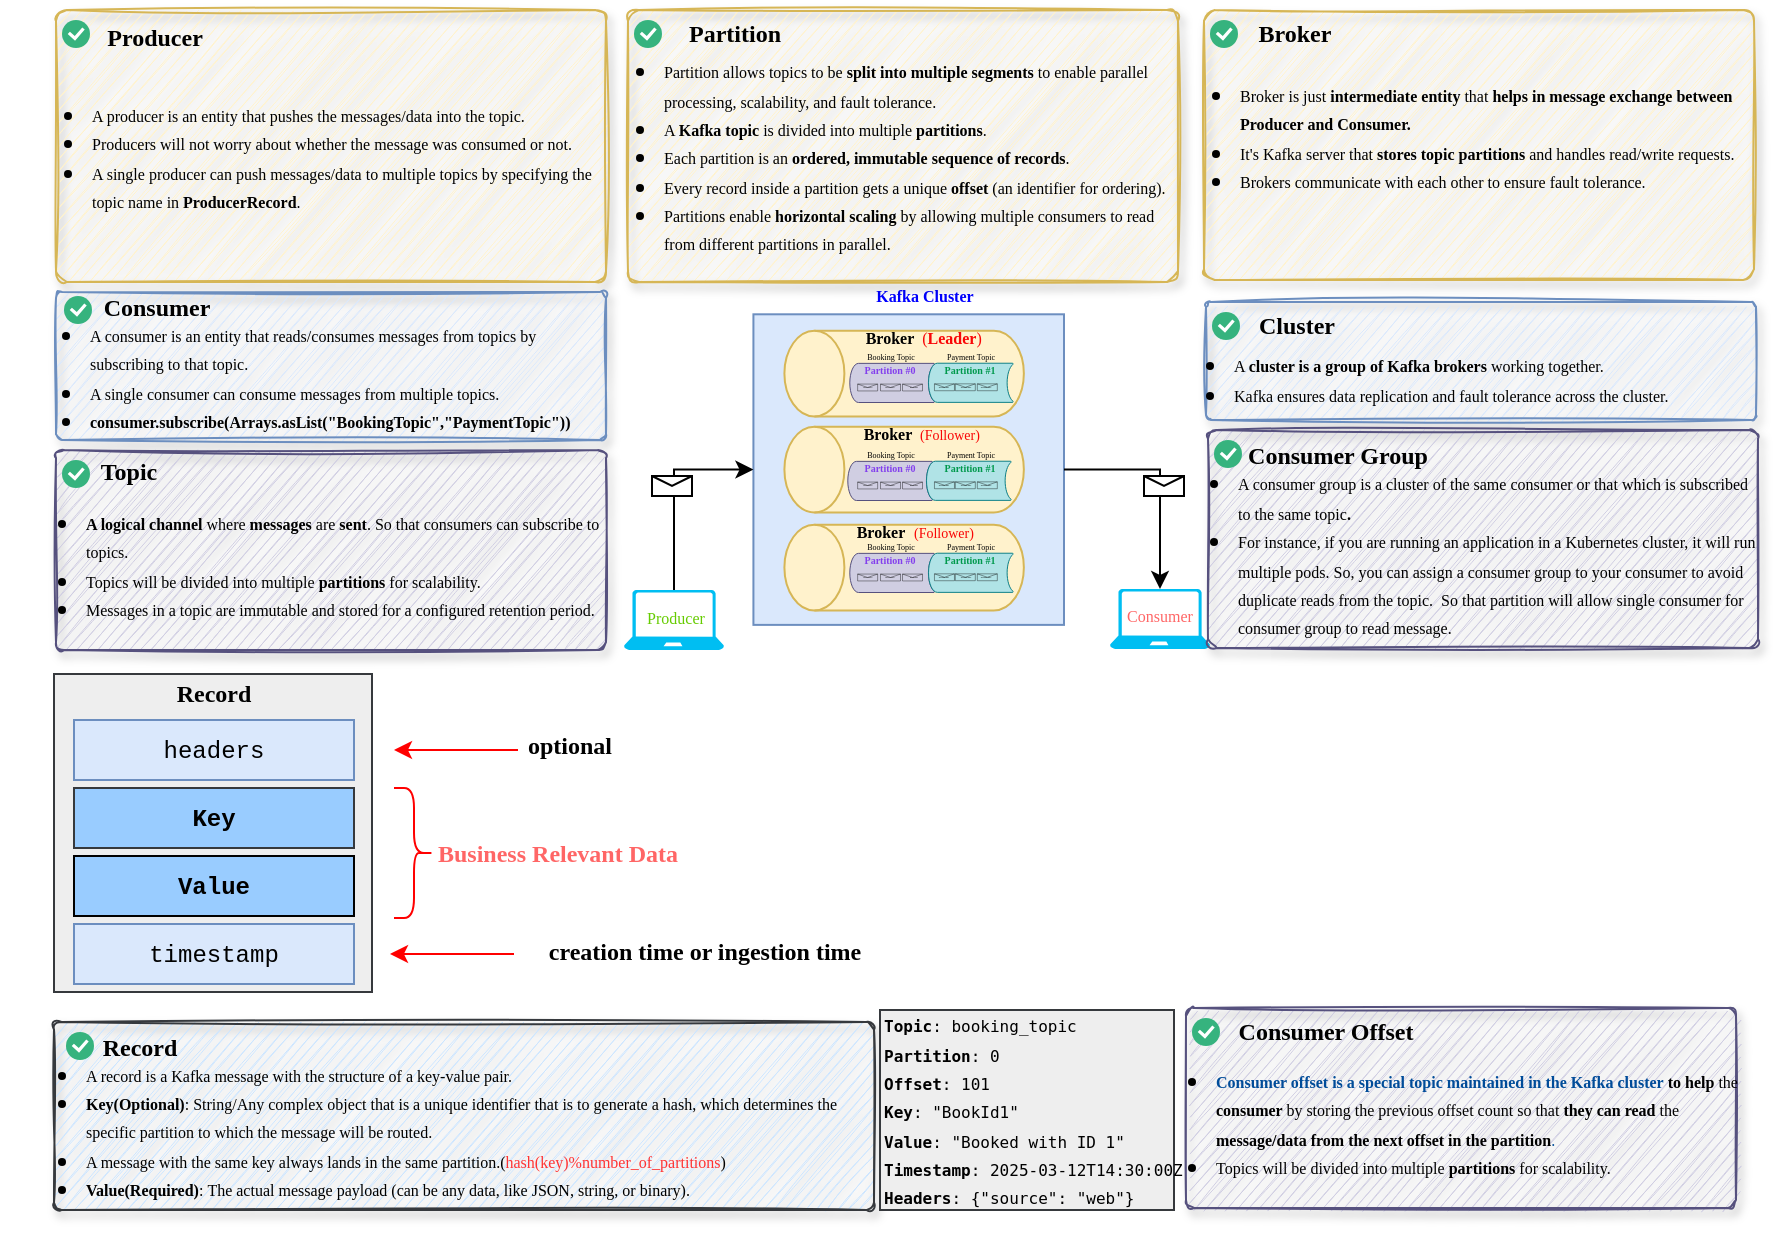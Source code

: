 <mxfile version="26.1.0">
  <diagram name="Page-1" id="dkbhbpahSpV_1VONTGZ5">
    <mxGraphModel dx="2585" dy="1015" grid="1" gridSize="10" guides="1" tooltips="1" connect="1" arrows="1" fold="1" page="1" pageScale="1" pageWidth="850" pageHeight="1100" math="0" shadow="0">
      <root>
        <mxCell id="0" />
        <mxCell id="1" parent="0" />
        <mxCell id="pHoPj_1X2IQjKwYX7QEu-36" value="" style="whiteSpace=wrap;html=1;aspect=fixed;fillColor=#dae8fc;strokeColor=#6c8ebf;" parent="1" vertex="1">
          <mxGeometry x="-450.29" y="202.15" width="155.29" height="155.29" as="geometry" />
        </mxCell>
        <mxCell id="pHoPj_1X2IQjKwYX7QEu-30" value="" style="shape=cylinder3;whiteSpace=wrap;html=1;boundedLbl=1;backgroundOutline=1;size=15;rotation=-90;fillColor=#fff2cc;strokeColor=#d6b656;" parent="1" vertex="1">
          <mxGeometry x="-396.37" y="219.93" width="42.87" height="119.73" as="geometry" />
        </mxCell>
        <mxCell id="pHoPj_1X2IQjKwYX7QEu-265" style="edgeStyle=orthogonalEdgeStyle;rounded=0;orthogonalLoop=1;jettySize=auto;html=1;exitX=0.5;exitY=0;exitDx=0;exitDy=0;exitPerimeter=0;entryX=0;entryY=0.5;entryDx=0;entryDy=0;" parent="1" source="pHoPj_1X2IQjKwYX7QEu-4" target="pHoPj_1X2IQjKwYX7QEu-36" edge="1">
          <mxGeometry relative="1" as="geometry" />
        </mxCell>
        <mxCell id="pHoPj_1X2IQjKwYX7QEu-4" value="" style="verticalLabelPosition=bottom;html=1;verticalAlign=top;align=center;strokeColor=none;fillColor=#00BEF2;shape=mxgraph.azure.laptop;pointerEvents=1;" parent="1" vertex="1">
          <mxGeometry x="-515" y="340" width="50" height="30" as="geometry" />
        </mxCell>
        <mxCell id="pHoPj_1X2IQjKwYX7QEu-5" value="" style="verticalLabelPosition=bottom;html=1;verticalAlign=top;align=center;strokeColor=none;fillColor=#00BEF2;shape=mxgraph.azure.laptop;pointerEvents=1;" parent="1" vertex="1">
          <mxGeometry x="-272" y="339.5" width="50" height="30" as="geometry" />
        </mxCell>
        <mxCell id="pHoPj_1X2IQjKwYX7QEu-7" style="edgeStyle=orthogonalEdgeStyle;rounded=0;orthogonalLoop=1;jettySize=auto;html=1;entryX=0.5;entryY=0;entryDx=0;entryDy=0;entryPerimeter=0;exitX=1;exitY=0.5;exitDx=0;exitDy=0;" parent="1" source="pHoPj_1X2IQjKwYX7QEu-36" target="pHoPj_1X2IQjKwYX7QEu-5" edge="1">
          <mxGeometry relative="1" as="geometry">
            <mxPoint x="-280" y="281" as="sourcePoint" />
          </mxGeometry>
        </mxCell>
        <mxCell id="pHoPj_1X2IQjKwYX7QEu-11" value="" style="shape=message;html=1;html=1;outlineConnect=0;labelPosition=center;verticalLabelPosition=bottom;align=center;verticalAlign=top;" parent="1" vertex="1">
          <mxGeometry x="-501" y="283" width="20" height="10" as="geometry" />
        </mxCell>
        <mxCell id="pHoPj_1X2IQjKwYX7QEu-14" value="" style="shape=message;html=1;html=1;outlineConnect=0;labelPosition=center;verticalLabelPosition=bottom;align=center;verticalAlign=top;" parent="1" vertex="1">
          <mxGeometry x="-255" y="283" width="20" height="10" as="geometry" />
        </mxCell>
        <mxCell id="pHoPj_1X2IQjKwYX7QEu-15" value="&lt;font style=&quot;color: rgb(0, 0, 255);&quot; face=&quot;Lucida Console&quot;&gt;&lt;b style=&quot;&quot;&gt;Kafka Cluster&lt;/b&gt;&lt;/font&gt;" style="text;html=1;align=center;verticalAlign=middle;whiteSpace=wrap;rounded=0;fontSize=8;" parent="1" vertex="1">
          <mxGeometry x="-409" y="177.93" width="89" height="30" as="geometry" />
        </mxCell>
        <mxCell id="pHoPj_1X2IQjKwYX7QEu-16" value="&lt;font face=&quot;Lucida Console&quot; style=&quot;font-size: 8px; color: rgb(102, 204, 0);&quot;&gt;Producer&lt;/font&gt;" style="text;html=1;align=center;verticalAlign=middle;whiteSpace=wrap;rounded=0;fontColor=#0000CC;" parent="1" vertex="1">
          <mxGeometry x="-509" y="343" width="40" height="20" as="geometry" />
        </mxCell>
        <mxCell id="pHoPj_1X2IQjKwYX7QEu-17" value="&lt;font face=&quot;Lucida Console&quot; style=&quot;font-size: 8px; color: rgb(255, 102, 102);&quot;&gt;Consumer&lt;/font&gt;" style="text;html=1;align=center;verticalAlign=middle;whiteSpace=wrap;rounded=0;fontColor=#0000CC;" parent="1" vertex="1">
          <mxGeometry x="-267" y="341.5" width="40" height="20" as="geometry" />
        </mxCell>
        <mxCell id="pHoPj_1X2IQjKwYX7QEu-18" value="" style="rounded=1;fillColor=#fff2cc;strokeColor=#d6b656;shadow=1;html=1;arcSize=4;sketch=1;hachureGap=4;pointerEvents=0;fontFamily=Architects Daughter;fontSource=https%3A%2F%2Ffonts.googleapis.com%2Fcss%3Ffamily%3DArchitects%2BDaughter;fontSize=20;align=left;" parent="1" vertex="1">
          <mxGeometry x="-225" y="50" width="275" height="135" as="geometry" />
        </mxCell>
        <mxCell id="pHoPj_1X2IQjKwYX7QEu-19" value="" style="html=1;shadow=0;dashed=0;shape=mxgraph.atlassian.checkbox;fillColor=#36B37E;strokeColor=none;html=1;fontSize=14;fontStyle=0;labelPosition=right;align=left;spacingLeft=20;sketch=0;hachureGap=4;pointerEvents=0;fontFamily=Architects Daughter;fontSource=https%3A%2F%2Ffonts.googleapis.com%2Fcss%3Ffamily%3DArchitects%2BDaughter;" parent="pHoPj_1X2IQjKwYX7QEu-18" vertex="1">
          <mxGeometry width="14" height="14" relative="1" as="geometry">
            <mxPoint x="3" y="5" as="offset" />
          </mxGeometry>
        </mxCell>
        <mxCell id="pHoPj_1X2IQjKwYX7QEu-24" value="&lt;font face=&quot;Lucida Console&quot;&gt;&lt;b&gt;Broker&lt;/b&gt;&lt;/font&gt;" style="text;html=1;align=center;verticalAlign=middle;whiteSpace=wrap;rounded=0;" parent="pHoPj_1X2IQjKwYX7QEu-18" vertex="1">
          <mxGeometry x="24.364" y="4.9" width="43.078" height="14.875" as="geometry" />
        </mxCell>
        <mxCell id="pHoPj_1X2IQjKwYX7QEu-25" value="&lt;ul&gt;&lt;li&gt;&lt;font face=&quot;Comic Sans MS&quot; style=&quot;font-size: 8px;&quot;&gt;Broker is just &lt;b&gt;intermediate entity&lt;/b&gt; that &lt;b&gt;helps in message exchange between Producer and Consumer.&lt;/b&gt;&lt;/font&gt;&lt;/li&gt;&lt;li&gt;&lt;font face=&quot;Comic Sans MS&quot; style=&quot;font-size: 8px;&quot;&gt;It&#39;s Kafka server that&lt;b&gt; &lt;/b&gt;&lt;strong style=&quot;font-weight: bold;&quot; data-end=&quot;2049&quot; data-start=&quot;2022&quot;&gt;stores topic partitions&lt;/strong&gt; and handles read/write requests.&lt;/font&gt;&lt;/li&gt;&lt;li&gt;&lt;font face=&quot;Comic Sans MS&quot; style=&quot;font-size: 8px;&quot;&gt;Brokers communicate with each other to ensure fault tolerance.&lt;/font&gt;&lt;/li&gt;&lt;/ul&gt;" style="text;html=1;align=left;verticalAlign=middle;whiteSpace=wrap;rounded=0;" parent="pHoPj_1X2IQjKwYX7QEu-18" vertex="1">
          <mxGeometry x="-24.5" y="9.675" width="296.5" height="107.325" as="geometry" />
        </mxCell>
        <mxCell id="pHoPj_1X2IQjKwYX7QEu-31" value="&lt;b&gt;&lt;font style=&quot;font-size: 8px;&quot; face=&quot;Lucida Console&quot;&gt;Broker&lt;/font&gt;&lt;/b&gt;" style="text;html=1;align=center;verticalAlign=middle;whiteSpace=wrap;rounded=0;" parent="1" vertex="1">
          <mxGeometry x="-407.65" y="253" width="50" height="15" as="geometry" />
        </mxCell>
        <mxCell id="pHoPj_1X2IQjKwYX7QEu-32" value="" style="shape=cylinder3;whiteSpace=wrap;html=1;boundedLbl=1;backgroundOutline=1;size=15;rotation=-90;fillColor=#fff2cc;strokeColor=#d6b656;" parent="1" vertex="1">
          <mxGeometry x="-396.37" y="171.93" width="42.87" height="119.73" as="geometry" />
        </mxCell>
        <mxCell id="pHoPj_1X2IQjKwYX7QEu-33" value="&lt;b&gt;&lt;font style=&quot;font-size: 8px;&quot; face=&quot;Lucida Console&quot;&gt;Broker&lt;/font&gt;&lt;/b&gt;" style="text;html=1;align=center;verticalAlign=middle;whiteSpace=wrap;rounded=0;" parent="1" vertex="1">
          <mxGeometry x="-397" y="205.43" width="30" height="15" as="geometry" />
        </mxCell>
        <mxCell id="pHoPj_1X2IQjKwYX7QEu-34" value="" style="shape=cylinder3;whiteSpace=wrap;html=1;boundedLbl=1;backgroundOutline=1;size=15;rotation=-90;fillColor=#fff2cc;strokeColor=#d6b656;" parent="1" vertex="1">
          <mxGeometry x="-396.37" y="268.93" width="42.87" height="119.73" as="geometry" />
        </mxCell>
        <mxCell id="pHoPj_1X2IQjKwYX7QEu-35" value="&lt;b&gt;&lt;font style=&quot;font-size: 8px;&quot; face=&quot;Lucida Console&quot;&gt;Broker&lt;/font&gt;&lt;/b&gt;" style="text;html=1;align=center;verticalAlign=middle;whiteSpace=wrap;rounded=0;" parent="1" vertex="1">
          <mxGeometry x="-410" y="303" width="47" height="14" as="geometry" />
        </mxCell>
        <mxCell id="pHoPj_1X2IQjKwYX7QEu-37" value="" style="rounded=1;fillColor=#dae8fc;strokeColor=#6c8ebf;shadow=1;html=1;arcSize=4;sketch=1;hachureGap=4;pointerEvents=0;fontFamily=Architects Daughter;fontSource=https%3A%2F%2Ffonts.googleapis.com%2Fcss%3Ffamily%3DArchitects%2BDaughter;fontSize=20;align=left;" parent="1" vertex="1">
          <mxGeometry x="-224" y="196" width="275" height="59" as="geometry" />
        </mxCell>
        <mxCell id="pHoPj_1X2IQjKwYX7QEu-38" value="" style="html=1;shadow=0;dashed=0;shape=mxgraph.atlassian.checkbox;fillColor=#36B37E;strokeColor=none;html=1;fontSize=14;fontStyle=0;labelPosition=right;align=left;spacingLeft=20;sketch=0;hachureGap=4;pointerEvents=0;fontFamily=Architects Daughter;fontSource=https%3A%2F%2Ffonts.googleapis.com%2Fcss%3Ffamily%3DArchitects%2BDaughter;" parent="pHoPj_1X2IQjKwYX7QEu-37" vertex="1">
          <mxGeometry width="14" height="14" relative="1" as="geometry">
            <mxPoint x="3" y="5" as="offset" />
          </mxGeometry>
        </mxCell>
        <mxCell id="pHoPj_1X2IQjKwYX7QEu-39" value="&lt;font face=&quot;Lucida Console&quot;&gt;&lt;b&gt;Cluster&lt;/b&gt;&lt;/font&gt;" style="text;html=1;align=center;verticalAlign=middle;whiteSpace=wrap;rounded=0;" parent="pHoPj_1X2IQjKwYX7QEu-37" vertex="1">
          <mxGeometry x="27.292" y="9.117" width="36.506" height="6.556" as="geometry" />
        </mxCell>
        <mxCell id="pHoPj_1X2IQjKwYX7QEu-40" value="&lt;ul&gt;&lt;li&gt;&lt;span style=&quot;font-size: 8px; font-family: &amp;quot;Comic Sans MS&amp;quot;; background-color: transparent; color: light-dark(rgb(0, 0, 0), rgb(255, 255, 255));&quot;&gt;A &lt;b&gt;cluster is a group of Kafka brokers&lt;/b&gt; working together.&lt;/span&gt;&lt;/li&gt;&lt;li&gt;&lt;span style=&quot;font-size: 8px; font-family: &amp;quot;Comic Sans MS&amp;quot;; background-color: transparent; color: light-dark(rgb(0, 0, 0), rgb(255, 255, 255));&quot;&gt;Kafka ensures data replication and fault tolerance across the cluster.&lt;/span&gt;&lt;/li&gt;&lt;/ul&gt;" style="text;html=1;align=left;verticalAlign=middle;whiteSpace=wrap;rounded=0;" parent="pHoPj_1X2IQjKwYX7QEu-37" vertex="1">
          <mxGeometry x="-27.966" y="25.286" width="302.966" height="25.286" as="geometry" />
        </mxCell>
        <mxCell id="pHoPj_1X2IQjKwYX7QEu-45" value="&lt;font style=&quot;color: light-dark(rgb(249, 6, 6), rgb(237, 237, 237)); font-size: 7px;&quot; face=&quot;Comic Sans MS&quot;&gt;(Follower)&lt;/font&gt;" style="text;html=1;align=center;verticalAlign=middle;whiteSpace=wrap;rounded=0;" parent="1" vertex="1">
          <mxGeometry x="-377" y="256" width="50" height="10" as="geometry" />
        </mxCell>
        <mxCell id="pHoPj_1X2IQjKwYX7QEu-46" value="&lt;font style=&quot;color: light-dark(rgb(249, 6, 6), rgb(237, 237, 237)); font-size: 7px;&quot; face=&quot;Comic Sans MS&quot;&gt;(Follower)&lt;/font&gt;" style="text;html=1;align=center;verticalAlign=middle;whiteSpace=wrap;rounded=0;" parent="1" vertex="1">
          <mxGeometry x="-380" y="305" width="50" height="10" as="geometry" />
        </mxCell>
        <mxCell id="pHoPj_1X2IQjKwYX7QEu-47" value="&lt;font style=&quot;font-size: 8px; color: light-dark(rgb(249, 6, 6), rgb(237, 237, 237));&quot; face=&quot;Comic Sans MS&quot;&gt;(&lt;b&gt;Leader&lt;/b&gt;)&lt;/font&gt;" style="text;html=1;align=center;verticalAlign=middle;whiteSpace=wrap;rounded=0;" parent="1" vertex="1">
          <mxGeometry x="-376" y="207.93" width="50" height="10" as="geometry" />
        </mxCell>
        <mxCell id="pHoPj_1X2IQjKwYX7QEu-56" value="" style="strokeWidth=0.5;html=1;shape=mxgraph.flowchart.stored_data;whiteSpace=wrap;fillColor=#d0cee2;strokeColor=#56517e;" parent="1" vertex="1">
          <mxGeometry x="-402.35" y="226.43" width="42.35" height="19.57" as="geometry" />
        </mxCell>
        <mxCell id="pHoPj_1X2IQjKwYX7QEu-60" value="&lt;font style=&quot;line-height: 0%; font-size: 4px; color: light-dark(rgb(0, 0, 0), rgb(50, 50, 0));&quot; face=&quot;Comic Sans MS&quot;&gt;Booking Topic&lt;/font&gt;" style="text;html=1;align=center;verticalAlign=middle;whiteSpace=wrap;rounded=0;imageAspect=1;fillColor=none;" parent="1" vertex="1">
          <mxGeometry x="-400" y="215.36" width="37" height="11" as="geometry" />
        </mxCell>
        <mxCell id="pHoPj_1X2IQjKwYX7QEu-62" value="" style="rounded=1;fillColor=#d0cee2;strokeColor=#56517e;shadow=1;html=1;arcSize=4;sketch=1;hachureGap=4;pointerEvents=0;fontFamily=Architects Daughter;fontSource=https%3A%2F%2Ffonts.googleapis.com%2Fcss%3Ffamily%3DArchitects%2BDaughter;fontSize=20;align=left;" parent="1" vertex="1">
          <mxGeometry x="-223" y="260" width="275" height="109" as="geometry" />
        </mxCell>
        <mxCell id="pHoPj_1X2IQjKwYX7QEu-63" value="" style="html=1;shadow=0;dashed=0;shape=mxgraph.atlassian.checkbox;fillColor=#36B37E;strokeColor=none;html=1;fontSize=14;fontStyle=0;labelPosition=right;align=left;spacingLeft=20;sketch=0;hachureGap=4;pointerEvents=0;fontFamily=Architects Daughter;fontSource=https%3A%2F%2Ffonts.googleapis.com%2Fcss%3Ffamily%3DArchitects%2BDaughter;" parent="pHoPj_1X2IQjKwYX7QEu-62" vertex="1">
          <mxGeometry width="14" height="14" relative="1" as="geometry">
            <mxPoint x="3" y="5" as="offset" />
          </mxGeometry>
        </mxCell>
        <mxCell id="pHoPj_1X2IQjKwYX7QEu-64" value="&lt;b style=&quot;&quot;&gt;&lt;font face=&quot;Comic Sans MS&quot;&gt;Consumer Group&lt;/font&gt;&lt;/b&gt;" style="text;html=1;align=center;verticalAlign=middle;whiteSpace=wrap;rounded=0;" parent="pHoPj_1X2IQjKwYX7QEu-62" vertex="1">
          <mxGeometry x="9.29" y="7.281" width="111.71" height="11.51" as="geometry" />
        </mxCell>
        <mxCell id="pHoPj_1X2IQjKwYX7QEu-65" value="&lt;ul&gt;&lt;li&gt;&lt;span style=&quot;background-color: transparent; color: light-dark(rgb(0, 0, 0), rgb(255, 255, 255)); font-family: &amp;quot;Comic Sans MS&amp;quot;; font-size: 8px;&quot;&gt;A consumer group is a cluster of the same consumer or that which is subscribed to the same topic&lt;b&gt;.&amp;nbsp;&lt;/b&gt;&lt;/span&gt;&lt;/li&gt;&lt;li&gt;&lt;font face=&quot;Comic Sans MS&quot;&gt;&lt;span style=&quot;font-size: 8px;&quot;&gt;For instance, if you are running an application in a Kubernetes cluster, it will run multiple pods. So, you can assign a consumer group to your consumer to avoid duplicate reads from the topic.&amp;nbsp; So that partition will allow single consumer for consumer group to read message.&lt;/span&gt;&lt;/font&gt;&lt;/li&gt;&lt;/ul&gt;" style="text;html=1;align=left;verticalAlign=middle;whiteSpace=wrap;rounded=0;" parent="pHoPj_1X2IQjKwYX7QEu-62" vertex="1">
          <mxGeometry x="-26.97" y="18.53" width="302.97" height="87.2" as="geometry" />
        </mxCell>
        <mxCell id="pHoPj_1X2IQjKwYX7QEu-81" value="" style="strokeWidth=0.5;html=1;shape=mxgraph.flowchart.stored_data;whiteSpace=wrap;fillColor=#b0e3e6;strokeColor=#0e8088;" parent="1" vertex="1">
          <mxGeometry x="-363" y="226.36" width="42.35" height="19.57" as="geometry" />
        </mxCell>
        <mxCell id="pHoPj_1X2IQjKwYX7QEu-162" value="&lt;span style=&quot;font-family: &amp;quot;Comic Sans MS&amp;quot;; font-size: 1px;&quot;&gt;&lt;font style=&quot;color: rgb(0, 0, 0);&quot;&gt;BoookId#2&lt;/font&gt;&lt;/span&gt;" style="text;html=1;align=center;verticalAlign=middle;whiteSpace=wrap;rounded=0;" parent="1" vertex="1">
          <mxGeometry x="-389.25" y="231" width="14.37" height="7" as="geometry" />
        </mxCell>
        <mxCell id="pHoPj_1X2IQjKwYX7QEu-164" value="&lt;font style=&quot;color: rgb(0, 0, 0);&quot; face=&quot;Comic Sans MS&quot;&gt;&lt;span style=&quot;font-size: 1px;&quot;&gt;BookId#3&lt;/span&gt;&lt;/font&gt;" style="text;html=1;align=center;verticalAlign=middle;whiteSpace=wrap;rounded=0;" parent="1" vertex="1">
          <mxGeometry x="-377" y="231" width="14.37" height="7" as="geometry" />
        </mxCell>
        <mxCell id="pHoPj_1X2IQjKwYX7QEu-189" value="&lt;font style=&quot;line-height: 0%; font-size: 4px; color: rgb(0, 0, 0);&quot; face=&quot;Comic Sans MS&quot;&gt;Payment Topic&lt;/font&gt;" style="text;html=1;align=center;verticalAlign=middle;whiteSpace=wrap;rounded=0;imageAspect=1;fillColor=none;" parent="1" vertex="1">
          <mxGeometry x="-360.33" y="215.36" width="37" height="11" as="geometry" />
        </mxCell>
        <mxCell id="pHoPj_1X2IQjKwYX7QEu-192" value="" style="shape=message;html=1;html=1;outlineConnect=0;labelPosition=center;verticalLabelPosition=bottom;align=center;verticalAlign=top;strokeWidth=0.2;fillColor=none;" parent="1" vertex="1">
          <mxGeometry x="-398.43" y="236.78" width="10" height="3.44" as="geometry" />
        </mxCell>
        <mxCell id="pHoPj_1X2IQjKwYX7QEu-74" value="&lt;font style=&quot;color: rgb(0, 0, 0);&quot; face=&quot;Comic Sans MS&quot;&gt;&lt;span style=&quot;font-size: 1px;&quot;&gt;BoookId#1&lt;/span&gt;&lt;/font&gt;" style="text;html=1;align=center;verticalAlign=middle;whiteSpace=wrap;rounded=0;" parent="1" vertex="1">
          <mxGeometry x="-399.62" y="231" width="14.37" height="7" as="geometry" />
        </mxCell>
        <mxCell id="pHoPj_1X2IQjKwYX7QEu-193" value="" style="shape=message;html=1;html=1;outlineConnect=0;labelPosition=center;verticalLabelPosition=bottom;align=center;verticalAlign=top;strokeWidth=0.2;fillColor=none;" parent="1" vertex="1">
          <mxGeometry x="-387" y="236.78" width="10" height="3.44" as="geometry" />
        </mxCell>
        <mxCell id="pHoPj_1X2IQjKwYX7QEu-194" value="" style="shape=message;html=1;html=1;outlineConnect=0;labelPosition=center;verticalLabelPosition=bottom;align=center;verticalAlign=top;strokeWidth=0.2;fillColor=none;" parent="1" vertex="1">
          <mxGeometry x="-376" y="236.78" width="10" height="3.44" as="geometry" />
        </mxCell>
        <mxCell id="pHoPj_1X2IQjKwYX7QEu-195" value="&lt;font style=&quot;color: rgb(0, 0, 0);&quot; face=&quot;Comic Sans MS&quot;&gt;&lt;span style=&quot;font-size: 1px;&quot;&gt;PaymentId#1&lt;/span&gt;&lt;/font&gt;" style="text;html=1;align=center;verticalAlign=middle;whiteSpace=wrap;rounded=0;" parent="1" vertex="1">
          <mxGeometry x="-362.21" y="231.89" width="14.37" height="7" as="geometry" />
        </mxCell>
        <mxCell id="pHoPj_1X2IQjKwYX7QEu-196" value="" style="shape=message;html=1;html=1;outlineConnect=0;labelPosition=center;verticalLabelPosition=bottom;align=center;verticalAlign=top;strokeWidth=0.2;fillColor=none;" parent="1" vertex="1">
          <mxGeometry x="-360.02" y="236.67" width="10" height="3.44" as="geometry" />
        </mxCell>
        <mxCell id="pHoPj_1X2IQjKwYX7QEu-197" value="" style="shape=message;html=1;html=1;outlineConnect=0;labelPosition=center;verticalLabelPosition=bottom;align=center;verticalAlign=top;strokeWidth=0.2;fillColor=none;" parent="1" vertex="1">
          <mxGeometry x="-349.59" y="236.67" width="10" height="3.44" as="geometry" />
        </mxCell>
        <mxCell id="pHoPj_1X2IQjKwYX7QEu-198" value="&lt;span style=&quot;font-family: &amp;quot;Comic Sans MS&amp;quot;; font-size: 1px;&quot;&gt;&lt;font style=&quot;color: rgb(0, 0, 0);&quot;&gt;PaymentId#2&lt;/font&gt;&lt;/span&gt;" style="text;html=1;align=center;verticalAlign=middle;whiteSpace=wrap;rounded=0;" parent="1" vertex="1">
          <mxGeometry x="-350.84" y="231.89" width="14.37" height="7" as="geometry" />
        </mxCell>
        <mxCell id="pHoPj_1X2IQjKwYX7QEu-199" value="" style="shape=message;html=1;html=1;outlineConnect=0;labelPosition=center;verticalLabelPosition=bottom;align=center;verticalAlign=top;strokeWidth=0.2;fillColor=none;" parent="1" vertex="1">
          <mxGeometry x="-338.59" y="236.67" width="10" height="3.44" as="geometry" />
        </mxCell>
        <mxCell id="pHoPj_1X2IQjKwYX7QEu-200" value="&lt;font style=&quot;color: rgb(0, 0, 0);&quot; face=&quot;Comic Sans MS&quot;&gt;&lt;span style=&quot;font-size: 1px;&quot;&gt;PaymentId#3&lt;/span&gt;&lt;/font&gt;" style="text;html=1;align=center;verticalAlign=middle;whiteSpace=wrap;rounded=0;" parent="1" vertex="1">
          <mxGeometry x="-340.59" y="231.89" width="14.37" height="7" as="geometry" />
        </mxCell>
        <mxCell id="pHoPj_1X2IQjKwYX7QEu-201" value="&lt;font style=&quot;font-size: 5px; color: light-dark(rgb(131, 63, 237), rgb(50, 50, 0));&quot; face=&quot;Comic Sans MS&quot;&gt;&lt;b style=&quot;&quot;&gt;Partition #0&lt;/b&gt;&lt;/font&gt;" style="text;html=1;align=center;verticalAlign=middle;whiteSpace=wrap;rounded=0;" parent="1" vertex="1">
          <mxGeometry x="-402" y="222.86" width="40" height="10" as="geometry" />
        </mxCell>
        <mxCell id="pHoPj_1X2IQjKwYX7QEu-202" value="&lt;font style=&quot;font-size: 5px; color: light-dark(rgb(0, 153, 77), rgb(50, 50, 0));&quot; face=&quot;Comic Sans MS&quot;&gt;&lt;b style=&quot;&quot;&gt;Partition #1&lt;/b&gt;&lt;/font&gt;" style="text;html=1;align=center;verticalAlign=middle;whiteSpace=wrap;rounded=0;" parent="1" vertex="1">
          <mxGeometry x="-361.82" y="222.86" width="40" height="10" as="geometry" />
        </mxCell>
        <mxCell id="pHoPj_1X2IQjKwYX7QEu-211" value="" style="strokeWidth=0.5;html=1;shape=mxgraph.flowchart.stored_data;whiteSpace=wrap;fillColor=#d0cee2;strokeColor=#56517e;" parent="1" vertex="1">
          <mxGeometry x="-403.35" y="275.43" width="42.35" height="19.57" as="geometry" />
        </mxCell>
        <mxCell id="pHoPj_1X2IQjKwYX7QEu-219" value="" style="strokeWidth=0.5;html=1;shape=mxgraph.flowchart.stored_data;whiteSpace=wrap;fillColor=#b0e3e6;strokeColor=#0e8088;" parent="1" vertex="1">
          <mxGeometry x="-364" y="275.36" width="42.35" height="19.57" as="geometry" />
        </mxCell>
        <mxCell id="pHoPj_1X2IQjKwYX7QEu-203" value="&lt;font style=&quot;line-height: 0%; font-size: 4px; color: light-dark(rgb(0, 0, 0), rgb(50, 50, 0));&quot; face=&quot;Comic Sans MS&quot;&gt;Booking Topic&lt;/font&gt;" style="text;html=1;align=center;verticalAlign=middle;whiteSpace=wrap;rounded=0;imageAspect=1;fillColor=none;" parent="1" vertex="1">
          <mxGeometry x="-400" y="264.36" width="37" height="11" as="geometry" />
        </mxCell>
        <mxCell id="pHoPj_1X2IQjKwYX7QEu-204" value="&lt;font style=&quot;color: rgb(0, 0, 0);&quot; face=&quot;Comic Sans MS&quot;&gt;&lt;span style=&quot;font-size: 1px;&quot;&gt;BoookId#1&lt;/span&gt;&lt;/font&gt;" style="text;html=1;align=center;verticalAlign=middle;whiteSpace=wrap;rounded=0;" parent="1" vertex="1">
          <mxGeometry x="-399.62" y="280" width="14.37" height="7" as="geometry" />
        </mxCell>
        <mxCell id="pHoPj_1X2IQjKwYX7QEu-205" value="" style="shape=message;html=1;html=1;outlineConnect=0;labelPosition=center;verticalLabelPosition=bottom;align=center;verticalAlign=top;strokeWidth=0.2;fillColor=none;" parent="1" vertex="1">
          <mxGeometry x="-398.43" y="285.78" width="10" height="3.44" as="geometry" />
        </mxCell>
        <mxCell id="pHoPj_1X2IQjKwYX7QEu-206" value="" style="shape=message;html=1;html=1;outlineConnect=0;labelPosition=center;verticalLabelPosition=bottom;align=center;verticalAlign=top;strokeWidth=0.2;fillColor=none;" parent="1" vertex="1">
          <mxGeometry x="-387" y="285.78" width="10" height="3.44" as="geometry" />
        </mxCell>
        <mxCell id="pHoPj_1X2IQjKwYX7QEu-207" value="&lt;font style=&quot;font-size: 5px; color: light-dark(rgb(131, 63, 237), rgb(50, 50, 0));&quot; face=&quot;Comic Sans MS&quot;&gt;&lt;b style=&quot;&quot;&gt;Partition #0&lt;/b&gt;&lt;/font&gt;" style="text;html=1;align=center;verticalAlign=middle;whiteSpace=wrap;rounded=0;" parent="1" vertex="1">
          <mxGeometry x="-402" y="271.86" width="40" height="10" as="geometry" />
        </mxCell>
        <mxCell id="pHoPj_1X2IQjKwYX7QEu-208" value="&lt;span style=&quot;font-family: &amp;quot;Comic Sans MS&amp;quot;; font-size: 1px;&quot;&gt;&lt;font style=&quot;color: rgb(0, 0, 0);&quot;&gt;BoookId#2&lt;/font&gt;&lt;/span&gt;" style="text;html=1;align=center;verticalAlign=middle;whiteSpace=wrap;rounded=0;" parent="1" vertex="1">
          <mxGeometry x="-389.25" y="280" width="14.37" height="7" as="geometry" />
        </mxCell>
        <mxCell id="pHoPj_1X2IQjKwYX7QEu-209" value="" style="shape=message;html=1;html=1;outlineConnect=0;labelPosition=center;verticalLabelPosition=bottom;align=center;verticalAlign=top;strokeWidth=0.2;fillColor=none;" parent="1" vertex="1">
          <mxGeometry x="-376" y="285.78" width="10" height="3.44" as="geometry" />
        </mxCell>
        <mxCell id="pHoPj_1X2IQjKwYX7QEu-210" value="&lt;font style=&quot;color: rgb(0, 0, 0);&quot; face=&quot;Comic Sans MS&quot;&gt;&lt;span style=&quot;font-size: 1px;&quot;&gt;BookId#3&lt;/span&gt;&lt;/font&gt;" style="text;html=1;align=center;verticalAlign=middle;whiteSpace=wrap;rounded=0;" parent="1" vertex="1">
          <mxGeometry x="-377" y="280" width="14.37" height="7" as="geometry" />
        </mxCell>
        <mxCell id="pHoPj_1X2IQjKwYX7QEu-212" value="&lt;font style=&quot;font-size: 5px; color: light-dark(rgb(0, 153, 77), rgb(50, 50, 0));&quot; face=&quot;Comic Sans MS&quot;&gt;&lt;b style=&quot;&quot;&gt;Partition #1&lt;/b&gt;&lt;/font&gt;" style="text;html=1;align=center;verticalAlign=middle;whiteSpace=wrap;rounded=0;" parent="1" vertex="1">
          <mxGeometry x="-361.82" y="271.86" width="40" height="10" as="geometry" />
        </mxCell>
        <mxCell id="pHoPj_1X2IQjKwYX7QEu-213" value="&lt;font style=&quot;line-height: 0%; font-size: 4px; color: rgb(0, 0, 0);&quot; face=&quot;Comic Sans MS&quot;&gt;Payment Topic&lt;/font&gt;" style="text;html=1;align=center;verticalAlign=middle;whiteSpace=wrap;rounded=0;imageAspect=1;fillColor=none;" parent="1" vertex="1">
          <mxGeometry x="-360.33" y="264.36" width="37" height="11" as="geometry" />
        </mxCell>
        <mxCell id="pHoPj_1X2IQjKwYX7QEu-214" value="" style="shape=message;html=1;html=1;outlineConnect=0;labelPosition=center;verticalLabelPosition=bottom;align=center;verticalAlign=top;strokeWidth=0.2;fillColor=none;" parent="1" vertex="1">
          <mxGeometry x="-360.02" y="285.67" width="10" height="3.44" as="geometry" />
        </mxCell>
        <mxCell id="pHoPj_1X2IQjKwYX7QEu-215" value="&lt;font style=&quot;color: rgb(0, 0, 0);&quot; face=&quot;Comic Sans MS&quot;&gt;&lt;span style=&quot;font-size: 1px;&quot;&gt;PaymentId#1&lt;/span&gt;&lt;/font&gt;" style="text;html=1;align=center;verticalAlign=middle;whiteSpace=wrap;rounded=0;" parent="1" vertex="1">
          <mxGeometry x="-362.21" y="280.89" width="14.37" height="7" as="geometry" />
        </mxCell>
        <mxCell id="pHoPj_1X2IQjKwYX7QEu-216" value="&lt;span style=&quot;font-family: &amp;quot;Comic Sans MS&amp;quot;; font-size: 1px;&quot;&gt;&lt;font style=&quot;color: rgb(0, 0, 0);&quot;&gt;PaymentId#2&lt;/font&gt;&lt;/span&gt;" style="text;html=1;align=center;verticalAlign=middle;whiteSpace=wrap;rounded=0;" parent="1" vertex="1">
          <mxGeometry x="-350.84" y="280.89" width="14.37" height="7" as="geometry" />
        </mxCell>
        <mxCell id="pHoPj_1X2IQjKwYX7QEu-217" value="&lt;font style=&quot;color: rgb(0, 0, 0);&quot; face=&quot;Comic Sans MS&quot;&gt;&lt;span style=&quot;font-size: 1px;&quot;&gt;PaymentId#3&lt;/span&gt;&lt;/font&gt;" style="text;html=1;align=center;verticalAlign=middle;whiteSpace=wrap;rounded=0;" parent="1" vertex="1">
          <mxGeometry x="-340.59" y="280.89" width="14.37" height="7" as="geometry" />
        </mxCell>
        <mxCell id="pHoPj_1X2IQjKwYX7QEu-218" value="" style="shape=message;html=1;html=1;outlineConnect=0;labelPosition=center;verticalLabelPosition=bottom;align=center;verticalAlign=top;strokeWidth=0.2;fillColor=none;" parent="1" vertex="1">
          <mxGeometry x="-338.59" y="285.67" width="10" height="3.44" as="geometry" />
        </mxCell>
        <mxCell id="pHoPj_1X2IQjKwYX7QEu-220" value="" style="shape=message;html=1;html=1;outlineConnect=0;labelPosition=center;verticalLabelPosition=bottom;align=center;verticalAlign=top;strokeWidth=0.2;fillColor=none;" parent="1" vertex="1">
          <mxGeometry x="-349.59" y="285.67" width="10" height="3.44" as="geometry" />
        </mxCell>
        <mxCell id="pHoPj_1X2IQjKwYX7QEu-221" value="&lt;font style=&quot;line-height: 0%; font-size: 4px; color: light-dark(rgb(0, 0, 0), rgb(50, 50, 0));&quot; face=&quot;Comic Sans MS&quot;&gt;Booking Topic&lt;/font&gt;" style="text;html=1;align=center;verticalAlign=middle;whiteSpace=wrap;rounded=0;imageAspect=1;fillColor=none;" parent="1" vertex="1">
          <mxGeometry x="-400" y="310.36" width="37" height="11" as="geometry" />
        </mxCell>
        <mxCell id="pHoPj_1X2IQjKwYX7QEu-225" value="" style="strokeWidth=0.5;html=1;shape=mxgraph.flowchart.stored_data;whiteSpace=wrap;fillColor=#d0cee2;strokeColor=#56517e;" parent="1" vertex="1">
          <mxGeometry x="-402.35" y="321.43" width="42.35" height="19.57" as="geometry" />
        </mxCell>
        <mxCell id="pHoPj_1X2IQjKwYX7QEu-230" value="&lt;font style=&quot;line-height: 0%; font-size: 4px; color: rgb(0, 0, 0);&quot; face=&quot;Comic Sans MS&quot;&gt;Payment Topic&lt;/font&gt;" style="text;html=1;align=center;verticalAlign=middle;whiteSpace=wrap;rounded=0;imageAspect=1;fillColor=none;" parent="1" vertex="1">
          <mxGeometry x="-360.33" y="310.36" width="37" height="11" as="geometry" />
        </mxCell>
        <mxCell id="pHoPj_1X2IQjKwYX7QEu-238" value="" style="strokeWidth=0.5;html=1;shape=mxgraph.flowchart.stored_data;whiteSpace=wrap;fillColor=#b0e3e6;strokeColor=#0e8088;" parent="1" vertex="1">
          <mxGeometry x="-363" y="321.36" width="42.35" height="19.57" as="geometry" />
        </mxCell>
        <mxCell id="pHoPj_1X2IQjKwYX7QEu-222" value="&lt;font style=&quot;font-size: 5px; color: light-dark(rgb(131, 63, 237), rgb(50, 50, 0));&quot; face=&quot;Comic Sans MS&quot;&gt;&lt;b style=&quot;&quot;&gt;Partition #0&lt;/b&gt;&lt;/font&gt;" style="text;html=1;align=center;verticalAlign=middle;whiteSpace=wrap;rounded=0;" parent="1" vertex="1">
          <mxGeometry x="-402" y="317.86" width="40" height="10" as="geometry" />
        </mxCell>
        <mxCell id="pHoPj_1X2IQjKwYX7QEu-223" value="&lt;font style=&quot;color: rgb(0, 0, 0);&quot; face=&quot;Comic Sans MS&quot;&gt;&lt;span style=&quot;font-size: 1px;&quot;&gt;BoookId#1&lt;/span&gt;&lt;/font&gt;" style="text;html=1;align=center;verticalAlign=middle;whiteSpace=wrap;rounded=0;" parent="1" vertex="1">
          <mxGeometry x="-399.62" y="326" width="14.37" height="7" as="geometry" />
        </mxCell>
        <mxCell id="pHoPj_1X2IQjKwYX7QEu-224" value="" style="shape=message;html=1;html=1;outlineConnect=0;labelPosition=center;verticalLabelPosition=bottom;align=center;verticalAlign=top;strokeWidth=0.2;fillColor=none;" parent="1" vertex="1">
          <mxGeometry x="-398.43" y="331.78" width="10" height="3.44" as="geometry" />
        </mxCell>
        <mxCell id="pHoPj_1X2IQjKwYX7QEu-226" value="" style="shape=message;html=1;html=1;outlineConnect=0;labelPosition=center;verticalLabelPosition=bottom;align=center;verticalAlign=top;strokeWidth=0.2;fillColor=none;" parent="1" vertex="1">
          <mxGeometry x="-387" y="331.78" width="10" height="3.44" as="geometry" />
        </mxCell>
        <mxCell id="pHoPj_1X2IQjKwYX7QEu-227" value="&lt;span style=&quot;font-family: &amp;quot;Comic Sans MS&amp;quot;; font-size: 1px;&quot;&gt;&lt;font style=&quot;color: rgb(0, 0, 0);&quot;&gt;BoookId#2&lt;/font&gt;&lt;/span&gt;" style="text;html=1;align=center;verticalAlign=middle;whiteSpace=wrap;rounded=0;" parent="1" vertex="1">
          <mxGeometry x="-389.25" y="326" width="14.37" height="7" as="geometry" />
        </mxCell>
        <mxCell id="pHoPj_1X2IQjKwYX7QEu-228" value="&lt;font style=&quot;color: rgb(0, 0, 0);&quot; face=&quot;Comic Sans MS&quot;&gt;&lt;span style=&quot;font-size: 1px;&quot;&gt;BookId#3&lt;/span&gt;&lt;/font&gt;" style="text;html=1;align=center;verticalAlign=middle;whiteSpace=wrap;rounded=0;" parent="1" vertex="1">
          <mxGeometry x="-377" y="326" width="14.37" height="7" as="geometry" />
        </mxCell>
        <mxCell id="pHoPj_1X2IQjKwYX7QEu-229" value="" style="shape=message;html=1;html=1;outlineConnect=0;labelPosition=center;verticalLabelPosition=bottom;align=center;verticalAlign=top;strokeWidth=0.2;fillColor=none;" parent="1" vertex="1">
          <mxGeometry x="-376" y="331.78" width="10" height="3.44" as="geometry" />
        </mxCell>
        <mxCell id="pHoPj_1X2IQjKwYX7QEu-231" value="&lt;font style=&quot;font-size: 5px; color: light-dark(rgb(0, 153, 77), rgb(50, 50, 0));&quot; face=&quot;Comic Sans MS&quot;&gt;&lt;b style=&quot;&quot;&gt;Partition #1&lt;/b&gt;&lt;/font&gt;" style="text;html=1;align=center;verticalAlign=middle;whiteSpace=wrap;rounded=0;" parent="1" vertex="1">
          <mxGeometry x="-361.82" y="317.86" width="40" height="10" as="geometry" />
        </mxCell>
        <mxCell id="pHoPj_1X2IQjKwYX7QEu-232" value="&lt;font style=&quot;color: rgb(0, 0, 0);&quot; face=&quot;Comic Sans MS&quot;&gt;&lt;span style=&quot;font-size: 1px;&quot;&gt;PaymentId#1&lt;/span&gt;&lt;/font&gt;" style="text;html=1;align=center;verticalAlign=middle;whiteSpace=wrap;rounded=0;" parent="1" vertex="1">
          <mxGeometry x="-362.21" y="326.89" width="14.37" height="7" as="geometry" />
        </mxCell>
        <mxCell id="pHoPj_1X2IQjKwYX7QEu-233" value="" style="shape=message;html=1;html=1;outlineConnect=0;labelPosition=center;verticalLabelPosition=bottom;align=center;verticalAlign=top;strokeWidth=0.2;fillColor=none;" parent="1" vertex="1">
          <mxGeometry x="-360.02" y="331.67" width="10" height="3.44" as="geometry" />
        </mxCell>
        <mxCell id="pHoPj_1X2IQjKwYX7QEu-236" value="&lt;font style=&quot;color: rgb(0, 0, 0);&quot; face=&quot;Comic Sans MS&quot;&gt;&lt;span style=&quot;font-size: 1px;&quot;&gt;PaymentId#3&lt;/span&gt;&lt;/font&gt;" style="text;html=1;align=center;verticalAlign=middle;whiteSpace=wrap;rounded=0;" parent="1" vertex="1">
          <mxGeometry x="-340.59" y="326.89" width="14.37" height="7" as="geometry" />
        </mxCell>
        <mxCell id="pHoPj_1X2IQjKwYX7QEu-237" value="" style="shape=message;html=1;html=1;outlineConnect=0;labelPosition=center;verticalLabelPosition=bottom;align=center;verticalAlign=top;strokeWidth=0.2;fillColor=none;" parent="1" vertex="1">
          <mxGeometry x="-338.59" y="331.67" width="10" height="3.44" as="geometry" />
        </mxCell>
        <mxCell id="pHoPj_1X2IQjKwYX7QEu-235" value="&lt;span style=&quot;font-family: &amp;quot;Comic Sans MS&amp;quot;; font-size: 1px;&quot;&gt;&lt;font style=&quot;color: rgb(0, 0, 0);&quot;&gt;PaymentId#2&lt;/font&gt;&lt;/span&gt;" style="text;html=1;align=center;verticalAlign=middle;whiteSpace=wrap;rounded=0;" parent="1" vertex="1">
          <mxGeometry x="-350.84" y="326.89" width="14.37" height="7" as="geometry" />
        </mxCell>
        <mxCell id="pHoPj_1X2IQjKwYX7QEu-234" value="" style="shape=message;html=1;html=1;outlineConnect=0;labelPosition=center;verticalLabelPosition=bottom;align=center;verticalAlign=top;strokeWidth=0.2;fillColor=none;" parent="1" vertex="1">
          <mxGeometry x="-349.59" y="331.66" width="10" height="3.44" as="geometry" />
        </mxCell>
        <mxCell id="pHoPj_1X2IQjKwYX7QEu-239" value="" style="rounded=1;fillColor=#fff2cc;strokeColor=#d6b656;shadow=1;html=1;arcSize=4;sketch=1;hachureGap=4;pointerEvents=0;fontFamily=Architects Daughter;fontSource=https%3A%2F%2Ffonts.googleapis.com%2Fcss%3Ffamily%3DArchitects%2BDaughter;fontSize=20;align=left;" parent="1" vertex="1">
          <mxGeometry x="-513" y="50" width="275" height="136" as="geometry" />
        </mxCell>
        <mxCell id="pHoPj_1X2IQjKwYX7QEu-240" value="" style="html=1;shadow=0;dashed=0;shape=mxgraph.atlassian.checkbox;fillColor=#36B37E;strokeColor=none;html=1;fontSize=14;fontStyle=0;labelPosition=right;align=left;spacingLeft=20;sketch=0;hachureGap=4;pointerEvents=0;fontFamily=Architects Daughter;fontSource=https%3A%2F%2Ffonts.googleapis.com%2Fcss%3Ffamily%3DArchitects%2BDaughter;" parent="pHoPj_1X2IQjKwYX7QEu-239" vertex="1">
          <mxGeometry width="14" height="14" relative="1" as="geometry">
            <mxPoint x="3" y="5" as="offset" />
          </mxGeometry>
        </mxCell>
        <mxCell id="pHoPj_1X2IQjKwYX7QEu-241" value="&lt;font face=&quot;Lucida Console&quot;&gt;&lt;b&gt;Partition&lt;/b&gt;&lt;/font&gt;" style="text;html=1;align=center;verticalAlign=middle;whiteSpace=wrap;rounded=0;" parent="pHoPj_1X2IQjKwYX7QEu-239" vertex="1">
          <mxGeometry x="32.364" y="4.936" width="43.078" height="14.985" as="geometry" />
        </mxCell>
        <mxCell id="pHoPj_1X2IQjKwYX7QEu-242" value="&lt;ul&gt;&lt;li&gt;&lt;font face=&quot;Comic Sans MS&quot; style=&quot;font-size: 8px;&quot;&gt;Partition allows topics to be &lt;strong data-end=&quot;154&quot; data-start=&quot;122&quot;&gt;split into multiple segments&lt;/strong&gt; to enable parallel processing, scalability, and fault tolerance.&lt;/font&gt;&lt;/li&gt;&lt;li data-end=&quot;326&quot; data-start=&quot;264&quot;&gt;&lt;font face=&quot;Comic Sans MS&quot; style=&quot;font-size: 8px;&quot;&gt;A &lt;strong data-end=&quot;283&quot; data-start=&quot;268&quot;&gt;Kafka topic&lt;/strong&gt; is divided into multiple &lt;strong data-end=&quot;323&quot; data-start=&quot;309&quot;&gt;partitions&lt;/strong&gt;.&lt;/font&gt;&lt;/li&gt;&lt;li data-end=&quot;395&quot; data-start=&quot;327&quot;&gt;&lt;font face=&quot;Comic Sans MS&quot; style=&quot;font-size: 8px;&quot;&gt;Each partition is an &lt;strong data-end=&quot;392&quot; data-start=&quot;350&quot;&gt;ordered, immutable sequence of records&lt;/strong&gt;.&lt;/font&gt;&lt;/li&gt;&lt;li data-end=&quot;486&quot; data-start=&quot;396&quot;&gt;&lt;font face=&quot;Comic Sans MS&quot; style=&quot;font-size: 8px;&quot;&gt;Every record inside a partition gets a unique &lt;strong data-end=&quot;454&quot; data-start=&quot;444&quot;&gt;offset&lt;/strong&gt; (an identifier for ordering).&lt;/font&gt;&lt;/li&gt;&lt;li data-end=&quot;609&quot; data-start=&quot;487&quot;&gt;&lt;font face=&quot;Comic Sans MS&quot; style=&quot;font-size: 8px;&quot;&gt;Partitions enable &lt;strong data-end=&quot;529&quot; data-start=&quot;507&quot;&gt;horizontal scaling&lt;/strong&gt; by allowing multiple consumers to read from different partitions in parallel.&lt;/font&gt;&lt;/li&gt;&lt;/ul&gt;" style="text;html=1;align=left;verticalAlign=middle;whiteSpace=wrap;rounded=0;" parent="pHoPj_1X2IQjKwYX7QEu-239" vertex="1">
          <mxGeometry x="-24.5" y="19.013" width="296.5" height="108.12" as="geometry" />
        </mxCell>
        <mxCell id="pHoPj_1X2IQjKwYX7QEu-244" value="" style="rounded=1;fillColor=#fff2cc;strokeColor=#d6b656;shadow=1;html=1;arcSize=4;sketch=1;hachureGap=4;pointerEvents=0;fontFamily=Architects Daughter;fontSource=https%3A%2F%2Ffonts.googleapis.com%2Fcss%3Ffamily%3DArchitects%2BDaughter;fontSize=20;align=left;" parent="1" vertex="1">
          <mxGeometry x="-799" y="50" width="275" height="136" as="geometry" />
        </mxCell>
        <mxCell id="pHoPj_1X2IQjKwYX7QEu-245" value="" style="html=1;shadow=0;dashed=0;shape=mxgraph.atlassian.checkbox;fillColor=#36B37E;strokeColor=none;html=1;fontSize=14;fontStyle=0;labelPosition=right;align=left;spacingLeft=20;sketch=0;hachureGap=4;pointerEvents=0;fontFamily=Architects Daughter;fontSource=https%3A%2F%2Ffonts.googleapis.com%2Fcss%3Ffamily%3DArchitects%2BDaughter;" parent="pHoPj_1X2IQjKwYX7QEu-244" vertex="1">
          <mxGeometry width="14" height="14" relative="1" as="geometry">
            <mxPoint x="3" y="5" as="offset" />
          </mxGeometry>
        </mxCell>
        <mxCell id="pHoPj_1X2IQjKwYX7QEu-246" value="&lt;font face=&quot;Lucida Console&quot;&gt;&lt;b&gt;Producer&lt;/b&gt;&lt;/font&gt;" style="text;html=1;align=center;verticalAlign=middle;whiteSpace=wrap;rounded=0;" parent="pHoPj_1X2IQjKwYX7QEu-244" vertex="1">
          <mxGeometry x="28.364" y="6.07" width="43.078" height="14.985" as="geometry" />
        </mxCell>
        <mxCell id="pHoPj_1X2IQjKwYX7QEu-247" value="&lt;ul&gt;&lt;li&gt;&lt;font face=&quot;Comic Sans MS&quot;&gt;&lt;span style=&quot;font-size: 8px;&quot;&gt;A producer is an entity that pushes the messages/data into the topic.&lt;/span&gt;&lt;/font&gt;&lt;/li&gt;&lt;li&gt;&lt;font face=&quot;Comic Sans MS&quot;&gt;&lt;span style=&quot;font-size: 8px;&quot;&gt;Producers will not worry about whether the message was consumed or not.&amp;nbsp;&lt;/span&gt;&lt;/font&gt;&lt;/li&gt;&lt;li&gt;&lt;font face=&quot;Comic Sans MS&quot;&gt;&lt;span style=&quot;font-size: 8px;&quot;&gt;A single producer can push messages/data to multiple topics by specifying the topic name in &lt;b&gt;ProducerRecord&lt;/b&gt;.&amp;nbsp;&lt;/span&gt;&lt;/font&gt;&lt;/li&gt;&lt;/ul&gt;" style="text;html=1;align=left;verticalAlign=middle;whiteSpace=wrap;rounded=0;" parent="pHoPj_1X2IQjKwYX7QEu-244" vertex="1">
          <mxGeometry x="-24.5" y="18.813" width="296.5" height="108.12" as="geometry" />
        </mxCell>
        <mxCell id="pHoPj_1X2IQjKwYX7QEu-254" value="" style="rounded=1;fillColor=#dae8fc;strokeColor=#6c8ebf;shadow=1;html=1;arcSize=4;sketch=1;hachureGap=4;pointerEvents=0;fontFamily=Architects Daughter;fontSource=https%3A%2F%2Ffonts.googleapis.com%2Fcss%3Ffamily%3DArchitects%2BDaughter;fontSize=20;align=left;" parent="1" vertex="1">
          <mxGeometry x="-799" y="191" width="275" height="74" as="geometry" />
        </mxCell>
        <mxCell id="pHoPj_1X2IQjKwYX7QEu-255" value="" style="html=1;shadow=0;dashed=0;shape=mxgraph.atlassian.checkbox;fillColor=#36B37E;strokeColor=none;html=1;fontSize=14;fontStyle=0;labelPosition=right;align=left;spacingLeft=20;sketch=0;hachureGap=4;pointerEvents=0;fontFamily=Architects Daughter;fontSource=https%3A%2F%2Ffonts.googleapis.com%2Fcss%3Ffamily%3DArchitects%2BDaughter;" parent="pHoPj_1X2IQjKwYX7QEu-254" vertex="1">
          <mxGeometry width="14" height="14" relative="1" as="geometry">
            <mxPoint x="4" y="2" as="offset" />
          </mxGeometry>
        </mxCell>
        <mxCell id="pHoPj_1X2IQjKwYX7QEu-256" value="&lt;font face=&quot;Lucida Console&quot;&gt;&lt;b&gt;Consumer&lt;/b&gt;&lt;/font&gt;" style="text;html=1;align=center;verticalAlign=middle;whiteSpace=wrap;rounded=0;" parent="pHoPj_1X2IQjKwYX7QEu-254" vertex="1">
          <mxGeometry x="32.292" y="3.435" width="36.506" height="8.222" as="geometry" />
        </mxCell>
        <mxCell id="pHoPj_1X2IQjKwYX7QEu-257" value="&lt;ul&gt;&lt;li&gt;&lt;span style=&quot;background-color: transparent; color: light-dark(rgb(0, 0, 0), rgb(255, 255, 255)); font-family: &amp;quot;Comic Sans MS&amp;quot;; font-size: 8px;&quot;&gt;A consumer is an entity that reads/consumes messages from topics by subscribing to that topic.&amp;nbsp;&lt;/span&gt;&lt;/li&gt;&lt;li&gt;&lt;font style=&quot;font-size: 8px;&quot; face=&quot;Comic Sans MS&quot;&gt;&lt;span style=&quot;&quot; data-end=&quot;74&quot; data-start=&quot;7&quot;&gt;A single consumer can consume messages from multiple topics&lt;/span&gt;.&lt;/font&gt;&lt;/li&gt;&lt;li&gt;&lt;font style=&quot;font-size: 8px;&quot; face=&quot;Comic Sans MS&quot;&gt;&lt;b&gt;consumer.subscribe(Arrays.asList(&quot;BookingTopic&quot;,&quot;PaymentTopic&quot;))&lt;/b&gt;&lt;/font&gt;&lt;/li&gt;&lt;/ul&gt;" style="text;html=1;align=left;verticalAlign=middle;whiteSpace=wrap;rounded=0;" parent="pHoPj_1X2IQjKwYX7QEu-254" vertex="1">
          <mxGeometry x="-24.966" y="25.714" width="302.966" height="31.714" as="geometry" />
        </mxCell>
        <mxCell id="pHoPj_1X2IQjKwYX7QEu-258" value="" style="rounded=1;fillColor=#d0cee2;strokeColor=#56517e;shadow=1;html=1;arcSize=4;sketch=1;hachureGap=4;pointerEvents=0;fontFamily=Architects Daughter;fontSource=https%3A%2F%2Ffonts.googleapis.com%2Fcss%3Ffamily%3DArchitects%2BDaughter;fontSize=20;align=left;" parent="1" vertex="1">
          <mxGeometry x="-799" y="270" width="275" height="100" as="geometry" />
        </mxCell>
        <mxCell id="pHoPj_1X2IQjKwYX7QEu-259" value="" style="html=1;shadow=0;dashed=0;shape=mxgraph.atlassian.checkbox;fillColor=#36B37E;strokeColor=none;html=1;fontSize=14;fontStyle=0;labelPosition=right;align=left;spacingLeft=20;sketch=0;hachureGap=4;pointerEvents=0;fontFamily=Architects Daughter;fontSource=https%3A%2F%2Ffonts.googleapis.com%2Fcss%3Ffamily%3DArchitects%2BDaughter;" parent="pHoPj_1X2IQjKwYX7QEu-258" vertex="1">
          <mxGeometry width="14" height="14" relative="1" as="geometry">
            <mxPoint x="3" y="5" as="offset" />
          </mxGeometry>
        </mxCell>
        <mxCell id="pHoPj_1X2IQjKwYX7QEu-260" value="&lt;b style=&quot;&quot;&gt;&lt;font face=&quot;Comic Sans MS&quot;&gt;Topic&lt;/font&gt;&lt;/b&gt;" style="text;html=1;align=center;verticalAlign=middle;whiteSpace=wrap;rounded=0;" parent="pHoPj_1X2IQjKwYX7QEu-258" vertex="1">
          <mxGeometry x="18.292" y="5.681" width="36.506" height="10.556" as="geometry" />
        </mxCell>
        <mxCell id="pHoPj_1X2IQjKwYX7QEu-261" value="&lt;ul&gt;&lt;li&gt;&lt;span style=&quot;background-color: transparent; color: light-dark(rgb(0, 0, 0), rgb(255, 255, 255)); font-family: &amp;quot;Comic Sans MS&amp;quot;; font-size: 8px;&quot;&gt;&lt;b&gt;A logical channel&lt;/b&gt; where &lt;b&gt;messages &lt;/b&gt;are &lt;b&gt;sent&lt;/b&gt;. So that consumers can subscribe to topics.&amp;nbsp;&lt;/span&gt;&lt;/li&gt;&lt;li data-end=&quot;1143&quot; data-start=&quot;1075&quot;&gt;&lt;font style=&quot;font-size: 8px;&quot; face=&quot;Comic Sans MS&quot;&gt;Topics will be divided into multiple &lt;strong data-end=&quot;1124&quot; data-start=&quot;1110&quot;&gt;partitions&lt;/strong&gt; for scalability.&lt;/font&gt;&lt;/li&gt;&lt;li&gt;&lt;font style=&quot;font-size: 8px;&quot; face=&quot;Comic Sans MS&quot;&gt;Messages in a topic are immutable and stored for a configured retention period.&lt;/font&gt;&lt;/li&gt;&lt;/ul&gt;" style="text;html=1;align=left;verticalAlign=middle;whiteSpace=wrap;rounded=0;" parent="pHoPj_1X2IQjKwYX7QEu-258" vertex="1">
          <mxGeometry x="-26.97" y="17" width="302.97" height="80" as="geometry" />
        </mxCell>
        <mxCell id="DTmI5th6kJm84t1U6GzK-1" value="" style="whiteSpace=wrap;html=1;aspect=fixed;fillColor=#eeeeee;strokeColor=#36393d;" vertex="1" parent="1">
          <mxGeometry x="-800" y="382" width="159" height="159" as="geometry" />
        </mxCell>
        <mxCell id="DTmI5th6kJm84t1U6GzK-2" value="&lt;font face=&quot;Courier New&quot;&gt;headers&lt;/font&gt;" style="rounded=0;whiteSpace=wrap;html=1;fillColor=#dae8fc;strokeColor=#6c8ebf;" vertex="1" parent="1">
          <mxGeometry x="-790" y="405" width="140" height="30" as="geometry" />
        </mxCell>
        <mxCell id="DTmI5th6kJm84t1U6GzK-3" value="&lt;font face=&quot;Courier New&quot;&gt;&lt;b&gt;Key&lt;/b&gt;&lt;/font&gt;" style="rounded=0;whiteSpace=wrap;html=1;fillColor=#99CCFF;strokeColor=#36393d;" vertex="1" parent="1">
          <mxGeometry x="-790" y="439" width="140" height="30" as="geometry" />
        </mxCell>
        <mxCell id="DTmI5th6kJm84t1U6GzK-4" value="&lt;font face=&quot;Courier New&quot;&gt;&lt;b&gt;Value&lt;/b&gt;&lt;/font&gt;" style="rounded=0;whiteSpace=wrap;html=1;fillColor=#99CCFF;" vertex="1" parent="1">
          <mxGeometry x="-790" y="473" width="140" height="30" as="geometry" />
        </mxCell>
        <mxCell id="DTmI5th6kJm84t1U6GzK-5" value="&lt;font face=&quot;Courier New&quot;&gt;timestamp&lt;/font&gt;" style="rounded=0;whiteSpace=wrap;html=1;fillColor=#dae8fc;strokeColor=#6c8ebf;" vertex="1" parent="1">
          <mxGeometry x="-790" y="507" width="140" height="30" as="geometry" />
        </mxCell>
        <mxCell id="DTmI5th6kJm84t1U6GzK-6" value="&lt;font face=&quot;Comic Sans MS&quot;&gt;&lt;b&gt;Record&lt;/b&gt;&lt;/font&gt;" style="text;html=1;align=center;verticalAlign=middle;whiteSpace=wrap;rounded=0;" vertex="1" parent="1">
          <mxGeometry x="-750.5" y="377" width="60" height="30" as="geometry" />
        </mxCell>
        <mxCell id="DTmI5th6kJm84t1U6GzK-7" value="" style="rounded=1;fillColor=#cce5ff;strokeColor=#36393d;shadow=1;html=1;arcSize=4;sketch=1;hachureGap=4;pointerEvents=0;fontFamily=Architects Daughter;fontSource=https%3A%2F%2Ffonts.googleapis.com%2Fcss%3Ffamily%3DArchitects%2BDaughter;fontSize=20;align=left;" vertex="1" parent="1">
          <mxGeometry x="-800" y="556" width="410" height="94" as="geometry" />
        </mxCell>
        <mxCell id="DTmI5th6kJm84t1U6GzK-8" value="" style="html=1;shadow=0;dashed=0;shape=mxgraph.atlassian.checkbox;fillColor=#36B37E;strokeColor=none;html=1;fontSize=14;fontStyle=0;labelPosition=right;align=left;spacingLeft=20;sketch=0;hachureGap=4;pointerEvents=0;fontFamily=Architects Daughter;fontSource=https%3A%2F%2Ffonts.googleapis.com%2Fcss%3Ffamily%3DArchitects%2BDaughter;" vertex="1" parent="DTmI5th6kJm84t1U6GzK-7">
          <mxGeometry width="14" height="14" relative="1" as="geometry">
            <mxPoint x="6" y="5" as="offset" />
          </mxGeometry>
        </mxCell>
        <mxCell id="DTmI5th6kJm84t1U6GzK-9" value="&lt;b style=&quot;&quot;&gt;&lt;font face=&quot;Comic Sans MS&quot;&gt;Record&lt;/font&gt;&lt;/b&gt;" style="text;html=1;align=center;verticalAlign=middle;whiteSpace=wrap;rounded=0;" vertex="1" parent="DTmI5th6kJm84t1U6GzK-7">
          <mxGeometry x="15.744" y="7.809" width="54.428" height="9.922" as="geometry" />
        </mxCell>
        <mxCell id="DTmI5th6kJm84t1U6GzK-10" value="&lt;ul&gt;&lt;li&gt;&lt;font face=&quot;Comic Sans MS&quot;&gt;&lt;span style=&quot;font-size: 8px;&quot;&gt;A record is a Kafka message with the structure of a key-value pair.&amp;nbsp;&lt;/span&gt;&lt;/font&gt;&lt;/li&gt;&lt;li&gt;&lt;font face=&quot;Comic Sans MS&quot;&gt;&lt;span style=&quot;font-size: 8px;&quot;&gt;&lt;b&gt;Key(Optional)&lt;/b&gt;: String/Any complex object that is a&lt;/span&gt;&lt;font style=&quot;font-size: 8px;&quot;&gt;&amp;nbsp;unique identifier that&amp;nbsp;is&amp;nbsp;&lt;/font&gt;&lt;/font&gt;&lt;font style=&quot;color: rgb(0, 0, 0);&quot; face=&quot;Comic Sans MS&quot;&gt;&lt;span style=&quot;font-size: 8px;&quot;&gt;to generate a hash, which determines the specific partition to which the message will be routed.&amp;nbsp;&lt;/span&gt;&lt;/font&gt;&lt;/li&gt;&lt;li&gt;&lt;font&gt;&lt;span style=&quot;font-size: 8px;&quot;&gt;&lt;font style=&quot;color: light-dark(rgb(0, 0, 0), rgb(237, 237, 237));&quot; face=&quot;Comic Sans MS&quot;&gt;A message with the same key always lands in the same partition.(&lt;/font&gt;&lt;font style=&quot;color: rgb(255, 51, 51);&quot; face=&quot;Lucida Console&quot;&gt;hash(key)%number_of_partitions&lt;/font&gt;&lt;font style=&quot;color: light-dark(rgb(0, 0, 0), rgb(237, 237, 237));&quot; face=&quot;Comic Sans MS&quot;&gt;)&lt;/font&gt;&lt;/span&gt;&lt;/font&gt;&lt;/li&gt;&lt;li&gt;&lt;font style=&quot;background-color: transparent; color: light-dark(rgb(0, 0, 0), rgb(255, 255, 255));&quot; face=&quot;Comic Sans MS&quot;&gt;&lt;span style=&quot;font-size: 8px;&quot;&gt;&lt;b&gt;Value(Required)&lt;/b&gt;:&amp;nbsp;&lt;/span&gt;&lt;/font&gt;&lt;font style=&quot;background-color: transparent; color: light-dark(rgb(0, 0, 0), rgb(255, 255, 255)); font-size: 8px;&quot; face=&quot;Comic Sans MS&quot;&gt;The actual message payload (can be any data, like JSON, string, or binary).&lt;/font&gt;&lt;/li&gt;&lt;/ul&gt;&lt;p&gt;&lt;/p&gt;" style="text;html=1;align=left;verticalAlign=middle;whiteSpace=wrap;rounded=0;" vertex="1" parent="DTmI5th6kJm84t1U6GzK-7">
          <mxGeometry x="-26.21" y="15.98" width="436.21" height="75.2" as="geometry" />
        </mxCell>
        <mxCell id="DTmI5th6kJm84t1U6GzK-11" value="" style="endArrow=classic;html=1;rounded=0;strokeColor=#FF0000;" edge="1" parent="1">
          <mxGeometry width="50" height="50" relative="1" as="geometry">
            <mxPoint x="-570" y="522" as="sourcePoint" />
            <mxPoint x="-632" y="522" as="targetPoint" />
          </mxGeometry>
        </mxCell>
        <mxCell id="DTmI5th6kJm84t1U6GzK-12" value="&lt;b&gt;&lt;font face=&quot;Comic Sans MS&quot;&gt;creation time or ingestion time&lt;/font&gt;&lt;/b&gt;" style="text;html=1;align=center;verticalAlign=middle;resizable=0;points=[];autosize=1;strokeColor=none;fillColor=none;" vertex="1" parent="1">
          <mxGeometry x="-575.25" y="506" width="200" height="30" as="geometry" />
        </mxCell>
        <mxCell id="DTmI5th6kJm84t1U6GzK-13" value="" style="endArrow=classic;html=1;rounded=0;strokeColor=#FF0000;" edge="1" parent="1">
          <mxGeometry width="50" height="50" relative="1" as="geometry">
            <mxPoint x="-568" y="420" as="sourcePoint" />
            <mxPoint x="-630" y="420" as="targetPoint" />
          </mxGeometry>
        </mxCell>
        <mxCell id="DTmI5th6kJm84t1U6GzK-14" value="&lt;b&gt;&lt;font face=&quot;Comic Sans MS&quot;&gt;optional&lt;/font&gt;&lt;/b&gt;" style="text;html=1;align=left;verticalAlign=middle;resizable=0;points=[];autosize=1;strokeColor=none;fillColor=none;" vertex="1" parent="1">
          <mxGeometry x="-565.25" y="403" width="70" height="30" as="geometry" />
        </mxCell>
        <mxCell id="DTmI5th6kJm84t1U6GzK-15" value="" style="shape=curlyBracket;whiteSpace=wrap;html=1;rounded=1;flipH=1;labelPosition=right;verticalLabelPosition=middle;align=left;verticalAlign=middle;strokeColor=#FF0000;" vertex="1" parent="1">
          <mxGeometry x="-630" y="439" width="20" height="65" as="geometry" />
        </mxCell>
        <mxCell id="DTmI5th6kJm84t1U6GzK-16" value="&lt;b&gt;&lt;font style=&quot;color: rgb(255, 102, 102);&quot; face=&quot;Comic Sans MS&quot;&gt;Business Relevant Data&lt;/font&gt;&lt;/b&gt;" style="text;html=1;align=left;verticalAlign=middle;resizable=0;points=[];autosize=1;strokeColor=none;fillColor=none;" vertex="1" parent="1">
          <mxGeometry x="-609.65" y="457" width="160" height="30" as="geometry" />
        </mxCell>
        <mxCell id="DTmI5th6kJm84t1U6GzK-17" value="&lt;pre&gt;&lt;div style=&quot;&quot;&gt;&lt;font style=&quot;font-size: 8px;&quot;&gt;&lt;b&gt;Topic&lt;/b&gt;: booking_topic&lt;/font&gt;&lt;/div&gt;&lt;div style=&quot;&quot;&gt;&lt;font style=&quot;font-size: 8px;&quot;&gt;&lt;b&gt;Partition&lt;/b&gt;: 0&lt;/font&gt;&lt;/div&gt;&lt;div style=&quot;&quot;&gt;&lt;font style=&quot;font-size: 8px;&quot;&gt;&lt;b&gt;Offset&lt;/b&gt;: 101&lt;/font&gt;&lt;/div&gt;&lt;div style=&quot;&quot;&gt;&lt;font style=&quot;font-size: 8px;&quot;&gt;&lt;b&gt;Key&lt;/b&gt;: &quot;BookId1&quot;&lt;/font&gt;&lt;/div&gt;&lt;div style=&quot;&quot;&gt;&lt;font style=&quot;font-size: 8px;&quot;&gt;&lt;b&gt;Value&lt;/b&gt;: &quot;Booked with ID 1&quot;&lt;/font&gt;&lt;/div&gt;&lt;div style=&quot;&quot;&gt;&lt;font style=&quot;font-size: 8px;&quot;&gt;&lt;b&gt;Timestamp&lt;/b&gt;: 2025-03-12T14:30:00Z&lt;/font&gt;&lt;/div&gt;&lt;div style=&quot;&quot;&gt;&lt;font style=&quot;font-size: 8px;&quot;&gt;&lt;b&gt;Headers&lt;/b&gt;: {&quot;source&quot;: &quot;web&quot;}&lt;/font&gt;&lt;/div&gt;&lt;/pre&gt;" style="whiteSpace=wrap;html=1;fillColor=#eeeeee;strokeColor=#36393d;align=left;" vertex="1" parent="1">
          <mxGeometry x="-387" y="550" width="147" height="100" as="geometry" />
        </mxCell>
        <mxCell id="DTmI5th6kJm84t1U6GzK-19" value="" style="rounded=1;fillColor=#d0cee2;strokeColor=#56517e;shadow=1;html=1;arcSize=4;sketch=1;hachureGap=4;pointerEvents=0;fontFamily=Architects Daughter;fontSource=https%3A%2F%2Ffonts.googleapis.com%2Fcss%3Ffamily%3DArchitects%2BDaughter;fontSize=20;align=left;" vertex="1" parent="1">
          <mxGeometry x="-234" y="549" width="275" height="100" as="geometry" />
        </mxCell>
        <mxCell id="DTmI5th6kJm84t1U6GzK-20" value="" style="html=1;shadow=0;dashed=0;shape=mxgraph.atlassian.checkbox;fillColor=#36B37E;strokeColor=none;html=1;fontSize=14;fontStyle=0;labelPosition=right;align=left;spacingLeft=20;sketch=0;hachureGap=4;pointerEvents=0;fontFamily=Architects Daughter;fontSource=https%3A%2F%2Ffonts.googleapis.com%2Fcss%3Ffamily%3DArchitects%2BDaughter;" vertex="1" parent="DTmI5th6kJm84t1U6GzK-19">
          <mxGeometry width="14" height="14" relative="1" as="geometry">
            <mxPoint x="3" y="5" as="offset" />
          </mxGeometry>
        </mxCell>
        <mxCell id="DTmI5th6kJm84t1U6GzK-21" value="&lt;b style=&quot;&quot;&gt;&lt;font face=&quot;Comic Sans MS&quot;&gt;Consumer Offset&lt;/font&gt;&lt;/b&gt;" style="text;html=1;align=center;verticalAlign=middle;whiteSpace=wrap;rounded=0;" vertex="1" parent="DTmI5th6kJm84t1U6GzK-19">
          <mxGeometry x="14.29" y="6.68" width="111.71" height="10.56" as="geometry" />
        </mxCell>
        <mxCell id="DTmI5th6kJm84t1U6GzK-22" value="&lt;ul&gt;&lt;li&gt;&lt;span style=&quot;background-color: transparent; font-family: &amp;quot;Comic Sans MS&amp;quot;; font-size: 8px;&quot;&gt;&lt;b style=&quot;&quot;&gt;&lt;font style=&quot;color: light-dark(rgb(0, 76, 153), rgb(255, 255, 255));&quot;&gt;Consumer offset is a special topic maintained in the Kafka cluster&lt;/font&gt;&lt;/b&gt; &lt;b style=&quot;color: light-dark(rgb(0, 0, 0), rgb(255, 255, 255));&quot;&gt;to help&lt;/b&gt;&lt;font style=&quot;color: light-dark(rgb(0, 76, 153), rgb(255, 255, 255));&quot;&gt; &lt;/font&gt;&lt;font style=&quot;color: light-dark(rgb(0, 0, 0), rgb(255, 255, 255));&quot;&gt;the &lt;/font&gt;&lt;b style=&quot;color: light-dark(rgb(0, 0, 0), rgb(255, 255, 255));&quot;&gt;consumer &lt;/b&gt;&lt;font style=&quot;color: light-dark(rgb(0, 0, 0), rgb(255, 255, 255));&quot;&gt;by storing the previous offset count so that&lt;/font&gt;&lt;font style=&quot;color: light-dark(rgb(0, 76, 153), rgb(255, 255, 255));&quot;&gt; &lt;/font&gt;&lt;b style=&quot;color: light-dark(rgb(0, 0, 0), rgb(255, 255, 255));&quot;&gt;they can read&lt;/b&gt;&lt;font style=&quot;color: light-dark(rgb(0, 76, 153), rgb(255, 255, 255));&quot;&gt; &lt;/font&gt;&lt;font style=&quot;color: light-dark(rgb(0, 0, 0), rgb(255, 255, 255));&quot;&gt;the&lt;/font&gt;&lt;font style=&quot;color: light-dark(rgb(0, 76, 153), rgb(255, 255, 255));&quot;&gt; &lt;/font&gt;&lt;b style=&quot;color: light-dark(rgb(0, 0, 0), rgb(255, 255, 255));&quot;&gt;message/data from the next offset in the partition&lt;/b&gt;&lt;font style=&quot;color: light-dark(rgb(0, 76, 153), rgb(255, 255, 255));&quot;&gt;.&amp;nbsp;&lt;/font&gt;&lt;/span&gt;&lt;/li&gt;&lt;li data-end=&quot;1143&quot; data-start=&quot;1075&quot;&gt;&lt;font style=&quot;font-size: 8px;&quot; face=&quot;Comic Sans MS&quot;&gt;Topics will be divided into multiple &lt;strong data-end=&quot;1124&quot; data-start=&quot;1110&quot;&gt;partitions&lt;/strong&gt; for scalability.&lt;/font&gt;&lt;/li&gt;&lt;/ul&gt;" style="text;html=1;align=left;verticalAlign=middle;whiteSpace=wrap;rounded=0;" vertex="1" parent="DTmI5th6kJm84t1U6GzK-19">
          <mxGeometry x="-26.97" y="17" width="302.97" height="80" as="geometry" />
        </mxCell>
      </root>
    </mxGraphModel>
  </diagram>
</mxfile>
